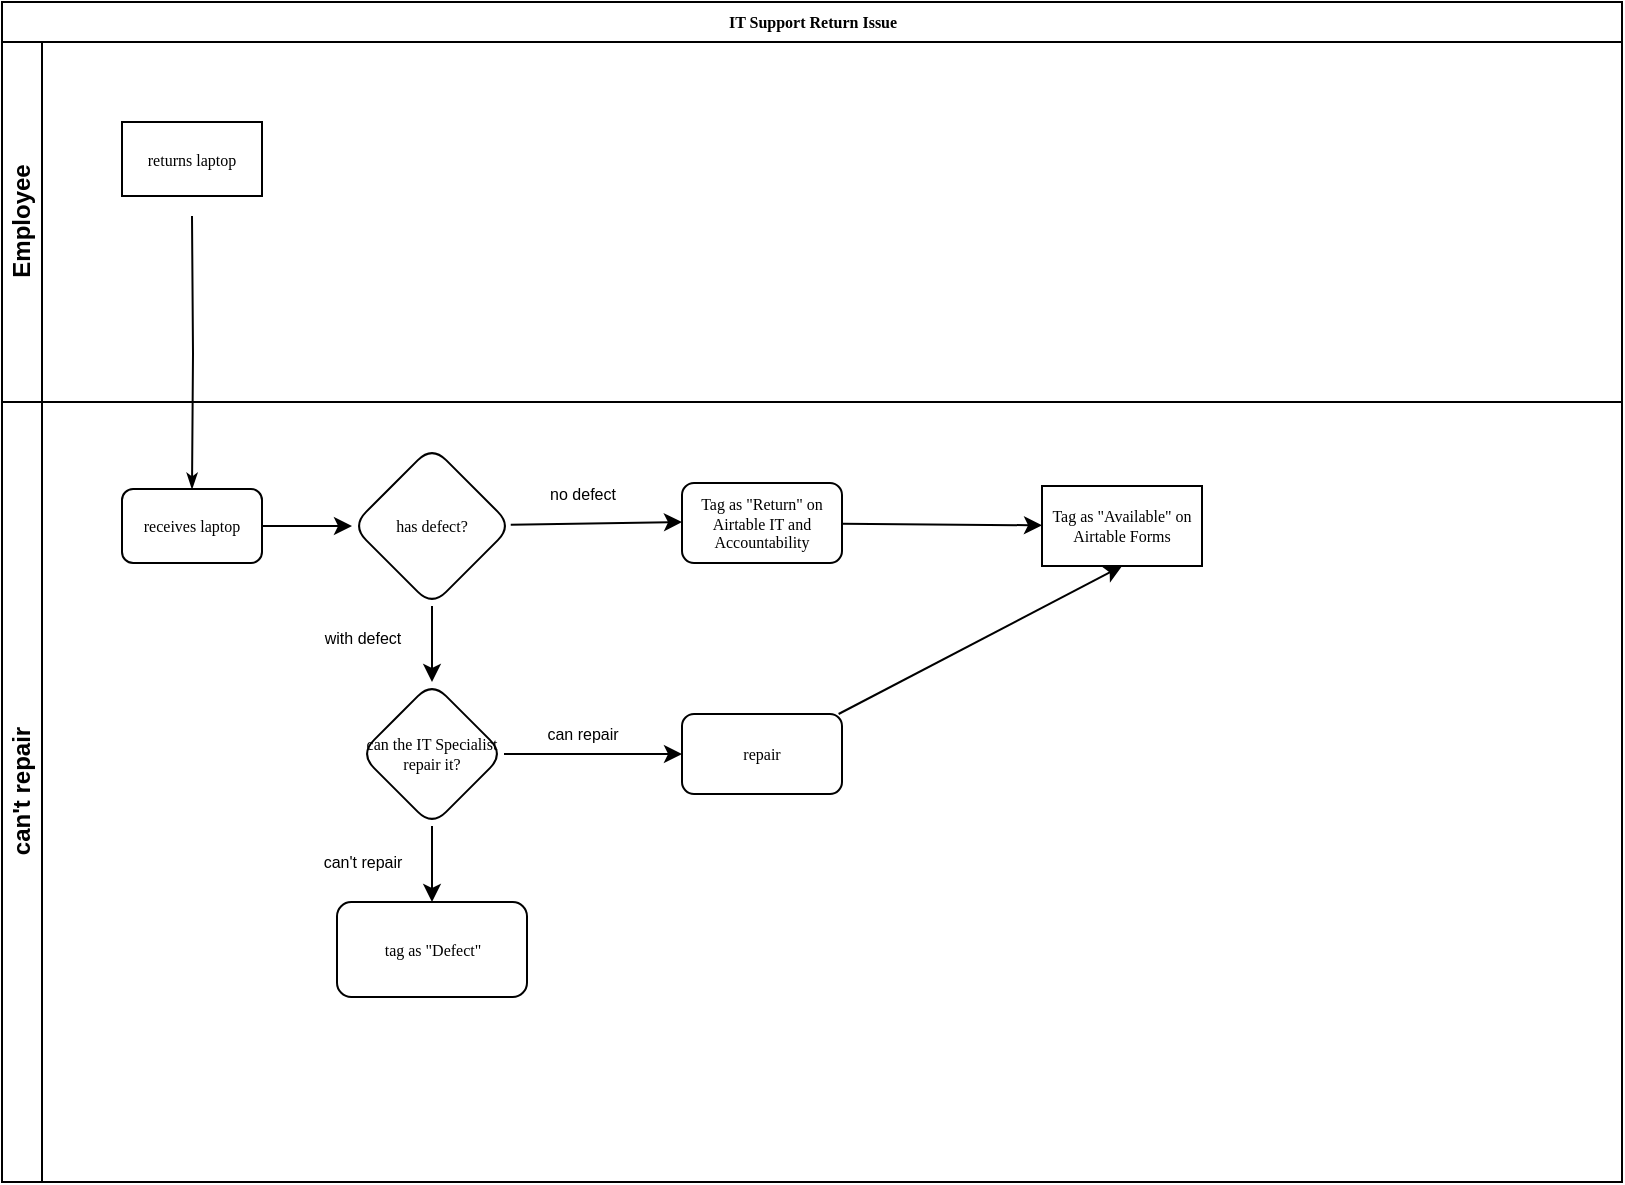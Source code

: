 <mxfile>
    <diagram id="lsMZVMBX44ypop4iRuGD" name="Page-1">
        <mxGraphModel dx="167" dy="185" grid="1" gridSize="10" guides="1" tooltips="1" connect="1" arrows="1" fold="1" page="1" pageScale="1" pageWidth="850" pageHeight="1100" math="0" shadow="0">
            <root>
                <mxCell id="0"/>
                <mxCell id="1" parent="0"/>
                <mxCell id="2" value="IT Support Return Issue" style="swimlane;html=1;childLayout=stackLayout;horizontal=1;startSize=20;horizontalStack=0;rounded=0;shadow=0;labelBackgroundColor=none;strokeWidth=1;fontFamily=Verdana;fontSize=8;align=center;" parent="1" vertex="1">
                    <mxGeometry x="10" y="30" width="810" height="590" as="geometry"/>
                </mxCell>
                <mxCell id="3" style="edgeStyle=orthogonalEdgeStyle;rounded=0;html=1;labelBackgroundColor=none;startArrow=none;startFill=0;startSize=5;endArrow=classicThin;endFill=1;endSize=5;jettySize=auto;orthogonalLoop=1;strokeWidth=1;fontFamily=Verdana;fontSize=8" parent="2" target="15" edge="1">
                    <mxGeometry relative="1" as="geometry">
                        <mxPoint x="95" y="107.0" as="sourcePoint"/>
                    </mxGeometry>
                </mxCell>
                <mxCell id="22" value="Employee&lt;br&gt;" style="swimlane;html=1;startSize=20;horizontal=0;" parent="2" vertex="1">
                    <mxGeometry y="20" width="810" height="180" as="geometry"/>
                </mxCell>
                <mxCell id="93" value="returns laptop" style="rounded=0;whiteSpace=wrap;html=1;shadow=0;labelBackgroundColor=none;strokeWidth=1;fontFamily=Verdana;fontSize=8;align=center;" parent="22" vertex="1">
                    <mxGeometry x="60" y="40.0" width="70" height="37" as="geometry"/>
                </mxCell>
                <mxCell id="14" value="can't repair&lt;br&gt;" style="swimlane;html=1;startSize=20;horizontal=0;" parent="2" vertex="1">
                    <mxGeometry y="200" width="810" height="390" as="geometry"/>
                </mxCell>
                <mxCell id="55" value="" style="edgeStyle=none;html=1;" parent="14" target="54" edge="1">
                    <mxGeometry relative="1" as="geometry">
                        <mxPoint x="100.0" y="62" as="sourcePoint"/>
                    </mxGeometry>
                </mxCell>
                <mxCell id="15" value="receives laptop" style="rounded=1;whiteSpace=wrap;html=1;shadow=0;labelBackgroundColor=none;strokeWidth=1;fontFamily=Verdana;fontSize=8;align=center;" parent="14" vertex="1">
                    <mxGeometry x="60" y="43.5" width="70" height="37" as="geometry"/>
                </mxCell>
                <mxCell id="98" style="edgeStyle=none;html=1;" parent="14" source="54" edge="1">
                    <mxGeometry relative="1" as="geometry">
                        <mxPoint x="340" y="60" as="targetPoint"/>
                    </mxGeometry>
                </mxCell>
                <mxCell id="107" style="edgeStyle=none;html=1;" parent="14" source="54" target="94" edge="1">
                    <mxGeometry relative="1" as="geometry"/>
                </mxCell>
                <mxCell id="54" value="has defect?" style="rhombus;whiteSpace=wrap;html=1;fontSize=8;fontFamily=Verdana;rounded=1;shadow=0;labelBackgroundColor=none;strokeWidth=1;" parent="14" vertex="1">
                    <mxGeometry x="175" y="22.0" width="80" height="80" as="geometry"/>
                </mxCell>
                <mxCell id="63" value="&lt;span style=&quot;font-size: 8px;&quot;&gt;with defect&lt;/span&gt;" style="text;html=1;align=center;verticalAlign=middle;resizable=0;points=[];autosize=1;strokeColor=none;fillColor=none;" parent="14" vertex="1">
                    <mxGeometry x="150" y="102" width="60" height="30" as="geometry"/>
                </mxCell>
                <mxCell id="109" style="edgeStyle=none;html=1;" parent="14" source="94" target="108" edge="1">
                    <mxGeometry relative="1" as="geometry"/>
                </mxCell>
                <mxCell id="113" value="" style="edgeStyle=none;html=1;fontSize=8;" parent="14" source="94" target="112" edge="1">
                    <mxGeometry relative="1" as="geometry"/>
                </mxCell>
                <mxCell id="94" value="can the IT Specialist &lt;br&gt;repair it?" style="rhombus;whiteSpace=wrap;html=1;fontSize=8;fontFamily=Verdana;rounded=1;shadow=0;labelBackgroundColor=none;strokeWidth=1;" parent="14" vertex="1">
                    <mxGeometry x="179" y="140" width="72" height="72" as="geometry"/>
                </mxCell>
                <mxCell id="104" style="edgeStyle=none;html=1;" parent="14" source="96" target="102" edge="1">
                    <mxGeometry relative="1" as="geometry"/>
                </mxCell>
                <mxCell id="96" value="Tag as &quot;Return&quot; on Airtable IT and Accountability" style="whiteSpace=wrap;html=1;fontSize=8;fontFamily=Verdana;rounded=1;shadow=0;labelBackgroundColor=none;strokeWidth=1;" parent="14" vertex="1">
                    <mxGeometry x="340" y="40.5" width="80" height="40" as="geometry"/>
                </mxCell>
                <mxCell id="102" value="Tag as &quot;Available&quot; on Airtable Forms" style="whiteSpace=wrap;html=1;fontSize=8;fontFamily=Verdana;rounded=0;shadow=0;labelBackgroundColor=none;strokeWidth=1;" parent="14" vertex="1">
                    <mxGeometry x="520" y="42" width="80" height="40" as="geometry"/>
                </mxCell>
                <mxCell id="106" value="&lt;font style=&quot;font-size: 8px;&quot;&gt;no defect&lt;/font&gt;" style="text;html=1;align=center;verticalAlign=middle;resizable=0;points=[];autosize=1;strokeColor=none;fillColor=none;" parent="14" vertex="1">
                    <mxGeometry x="260" y="30" width="60" height="30" as="geometry"/>
                </mxCell>
                <mxCell id="110" style="edgeStyle=none;html=1;entryX=0.5;entryY=1;entryDx=0;entryDy=0;" parent="14" source="108" target="102" edge="1">
                    <mxGeometry relative="1" as="geometry">
                        <mxPoint x="500" y="110" as="targetPoint"/>
                    </mxGeometry>
                </mxCell>
                <mxCell id="108" value="repair" style="whiteSpace=wrap;html=1;fontSize=8;fontFamily=Verdana;rounded=1;shadow=0;labelBackgroundColor=none;strokeWidth=1;" parent="14" vertex="1">
                    <mxGeometry x="340" y="156" width="80" height="40" as="geometry"/>
                </mxCell>
                <mxCell id="111" value="&lt;font style=&quot;font-size: 8px;&quot;&gt;can repair&lt;/font&gt;" style="text;html=1;align=center;verticalAlign=middle;resizable=0;points=[];autosize=1;strokeColor=none;fillColor=none;" parent="14" vertex="1">
                    <mxGeometry x="260" y="150" width="60" height="30" as="geometry"/>
                </mxCell>
                <mxCell id="112" value="tag as &quot;Defect&quot;" style="whiteSpace=wrap;html=1;fontSize=8;fontFamily=Verdana;rounded=1;shadow=0;labelBackgroundColor=none;strokeWidth=1;" parent="14" vertex="1">
                    <mxGeometry x="167.5" y="250" width="95" height="47.5" as="geometry"/>
                </mxCell>
                <mxCell id="114" value="can't repair&lt;br&gt;" style="text;html=1;align=center;verticalAlign=middle;resizable=0;points=[];autosize=1;strokeColor=none;fillColor=none;fontSize=8;" parent="14" vertex="1">
                    <mxGeometry x="150" y="220" width="60" height="20" as="geometry"/>
                </mxCell>
            </root>
        </mxGraphModel>
    </diagram>
</mxfile>